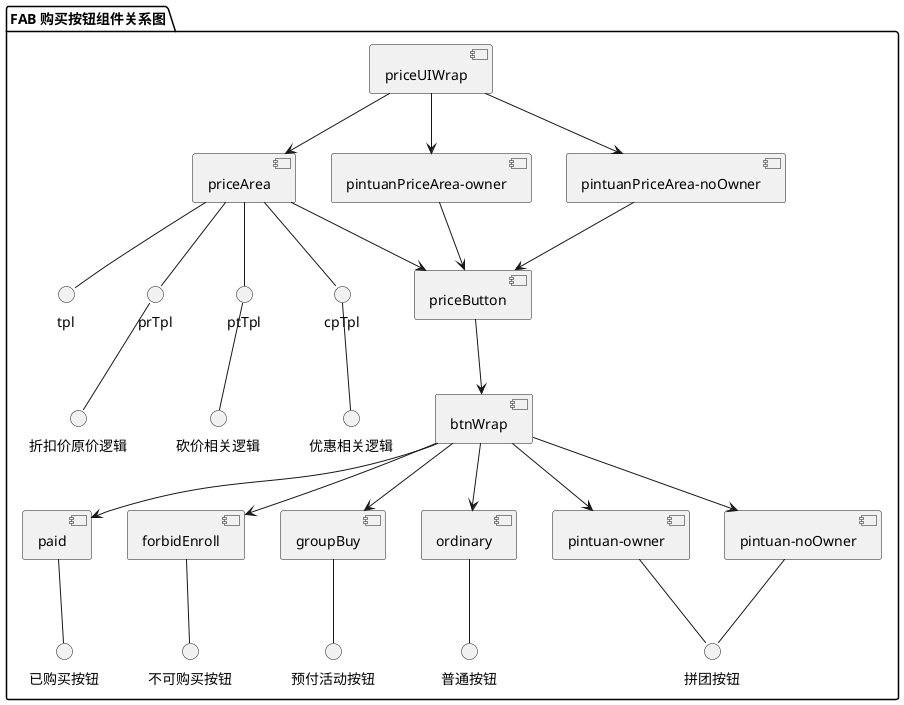 @startuml


package "FAB 购买按钮组件关系图" {

    [priceUIWrap] --> [priceArea]
    [priceArea] -- tpl
    [priceArea] -- prTpl
    [priceArea] -- ptTpl
    [priceArea] -- cpTpl
    prTpl -- 折扣价原价逻辑
    ptTpl  -- 砍价相关逻辑
    cpTpl  -- 优惠相关逻辑


    [priceUIWrap] --> [pintuanPriceArea-owner]
    [priceUIWrap] --> [pintuanPriceArea-noOwner]


    [priceArea] --> [priceButton]
    [pintuanPriceArea-owner] --> [priceButton]
    [pintuanPriceArea-noOwner] --> [priceButton]

    [priceButton] --> [btnWrap]
    [btnWrap] --> [paid]
    [btnWrap] --> [forbidEnroll]
    [btnWrap] --> [groupBuy]
    [btnWrap] --> [ordinary]
    [btnWrap] --> [pintuan-owner]
    [btnWrap] --> [pintuan-noOwner]


    [paid] -- 已购买按钮
    [forbidEnroll] -- 不可购买按钮
    [groupBuy] -- 预付活动按钮
    [ordinary] -- 普通按钮
    [pintuan-owner] -- 拼团按钮
    [pintuan-noOwner] -- 拼团按钮
}

@enduml